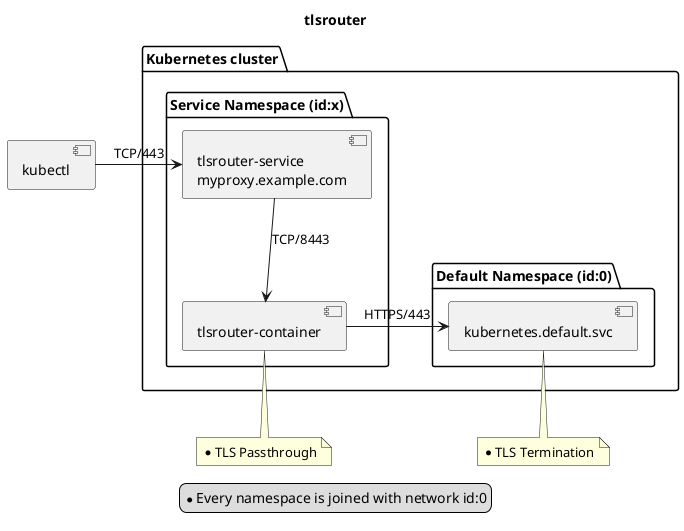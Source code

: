 @startuml

title tlsrouter
skinparam componentStyle uml2

component kubectl

package "Kubernetes cluster" {
  package "Service Namespace (id:x)" {
    component "tlsrouter-service\nmyproxy.example.com" as tlsrouter_service
    component "tlsrouter-container" as tlsrouter_container
  }

  package "Default Namespace (id:0)" {
    component "kubernetes.default.svc" as kubernetes_service
  }
}

kubectl -r-> tlsrouter_service : TCP/443
tlsrouter_service -d-> tlsrouter_container : TCP/8443
tlsrouter_container -r-> kubernetes_service : HTTPS/443

note bottom of tlsrouter_container
  * TLS Passthrough
end note

note bottom of kubernetes_service
  * TLS Termination
end note

legend
  * Every namespace is joined with network id:0
end legend
@enduml

